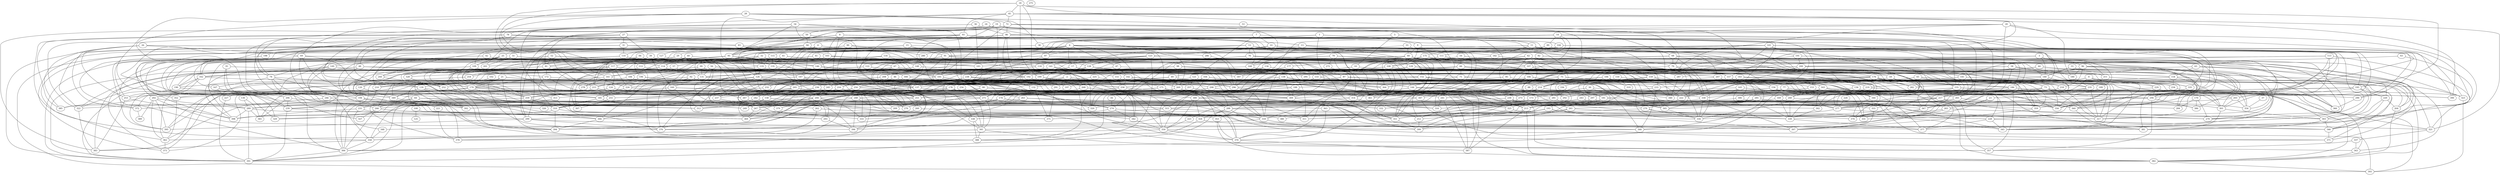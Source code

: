 strict graph "gnp_random_graph(400,0.015)" {
0;
1;
2;
3;
4;
5;
6;
7;
8;
9;
10;
11;
12;
13;
14;
15;
16;
17;
18;
19;
20;
21;
22;
23;
24;
25;
26;
27;
28;
29;
30;
31;
32;
33;
34;
35;
36;
37;
38;
39;
40;
41;
42;
43;
44;
45;
46;
47;
48;
49;
50;
51;
52;
53;
54;
55;
56;
57;
58;
59;
60;
61;
62;
63;
64;
65;
66;
67;
68;
69;
70;
71;
72;
73;
74;
75;
76;
77;
78;
79;
80;
81;
82;
83;
84;
85;
86;
87;
88;
89;
90;
91;
92;
93;
94;
95;
96;
97;
98;
99;
100;
101;
102;
103;
104;
105;
106;
107;
108;
109;
110;
111;
112;
113;
114;
115;
116;
117;
118;
119;
120;
121;
122;
123;
124;
125;
126;
127;
128;
129;
130;
131;
132;
133;
134;
135;
136;
137;
138;
139;
140;
141;
142;
143;
144;
145;
146;
147;
148;
149;
150;
151;
152;
153;
154;
155;
156;
157;
158;
159;
160;
161;
162;
163;
164;
165;
166;
167;
168;
169;
170;
171;
172;
173;
174;
175;
176;
177;
178;
179;
180;
181;
182;
183;
184;
185;
186;
187;
188;
189;
190;
191;
192;
193;
194;
195;
196;
197;
198;
199;
200;
201;
202;
203;
204;
205;
206;
207;
208;
209;
210;
211;
212;
213;
214;
215;
216;
217;
218;
219;
220;
221;
222;
223;
224;
225;
226;
227;
228;
229;
230;
231;
232;
233;
234;
235;
236;
237;
238;
239;
240;
241;
242;
243;
244;
245;
246;
247;
248;
249;
250;
251;
252;
253;
254;
255;
256;
257;
258;
259;
260;
261;
262;
263;
264;
265;
266;
267;
268;
269;
270;
271;
272;
273;
274;
275;
276;
277;
278;
279;
280;
281;
282;
283;
284;
285;
286;
287;
288;
289;
290;
291;
292;
293;
294;
295;
296;
297;
298;
299;
300;
301;
302;
303;
304;
305;
306;
307;
308;
309;
310;
311;
312;
313;
314;
315;
316;
317;
318;
319;
320;
321;
322;
323;
324;
325;
326;
327;
328;
329;
330;
331;
332;
333;
334;
335;
336;
337;
338;
339;
340;
341;
342;
343;
344;
345;
346;
347;
348;
349;
350;
351;
352;
353;
354;
355;
356;
357;
358;
359;
360;
361;
362;
363;
364;
365;
366;
367;
368;
369;
370;
371;
372;
373;
374;
375;
376;
377;
378;
379;
380;
381;
382;
383;
384;
385;
386;
387;
388;
389;
390;
391;
392;
393;
394;
395;
396;
397;
398;
399;
0 -- 229  [is_available=True, prob="0.537180944791"];
0 -- 181  [is_available=True, prob="0.696442936258"];
0 -- 281  [is_available=True, prob="1.0"];
0 -- 217  [is_available=True, prob="0.256006332077"];
0 -- 317  [is_available=True, prob="0.884787987378"];
0 -- 382  [is_available=True, prob="0.708928505376"];
1 -- 9  [is_available=True, prob="1.0"];
1 -- 314  [is_available=True, prob="0.610550393367"];
1 -- 109  [is_available=True, prob="0.542649428742"];
1 -- 38  [is_available=True, prob="0.739282972847"];
1 -- 153  [is_available=True, prob="0.858004850171"];
2 -- 197  [is_available=True, prob="1.0"];
2 -- 137  [is_available=True, prob="0.516161457626"];
2 -- 268  [is_available=True, prob="0.0295507249361"];
2 -- 210  [is_available=True, prob="1.0"];
2 -- 347  [is_available=True, prob="0.690065773314"];
2 -- 189  [is_available=True, prob="1.0"];
2 -- 350  [is_available=True, prob="0.0387359606175"];
3 -- 96  [is_available=True, prob="1.0"];
3 -- 259  [is_available=True, prob="0.530662569044"];
3 -- 140  [is_available=True, prob="0.444972167733"];
3 -- 189  [is_available=True, prob="1.0"];
3 -- 214  [is_available=True, prob="0.22394364634"];
4 -- 362  [is_available=True, prob="0.0992309695472"];
4 -- 359  [is_available=True, prob="0.485442954392"];
4 -- 158  [is_available=True, prob="0.206245879007"];
4 -- 126  [is_available=True, prob="0.935937580375"];
4 -- 111  [is_available=True, prob="1.0"];
5 -- 280  [is_available=True, prob="0.568531307467"];
5 -- 10  [is_available=True, prob="0.434732873361"];
5 -- 11  [is_available=True, prob="0.266888632391"];
6 -- 187  [is_available=True, prob="0.995442719695"];
6 -- 71  [is_available=True, prob="0.564866093132"];
6 -- 360  [is_available=True, prob="0.300319086789"];
6 -- 299  [is_available=True, prob="0.466307323036"];
6 -- 237  [is_available=True, prob="0.538159169735"];
6 -- 47  [is_available=True, prob="0.103993514447"];
6 -- 17  [is_available=True, prob="0.337415249943"];
6 -- 274  [is_available=True, prob="0.801938874284"];
6 -- 25  [is_available=True, prob="0.662851045911"];
6 -- 122  [is_available=True, prob="0.497355138345"];
6 -- 91  [is_available=True, prob="0.204967431088"];
6 -- 156  [is_available=True, prob="0.211093366557"];
7 -- 121  [is_available=True, prob="0.40444761999"];
7 -- 222  [is_available=True, prob="0.57647680706"];
7 -- 22  [is_available=True, prob="0.376016459524"];
7 -- 215  [is_available=True, prob="1.0"];
8 -- 194  [is_available=True, prob="0.857639229387"];
8 -- 103  [is_available=True, prob="0.48667944358"];
8 -- 297  [is_available=True, prob="0.830572264926"];
8 -- 364  [is_available=True, prob="0.730522026129"];
8 -- 13  [is_available=True, prob="0.543335885572"];
8 -- 246  [is_available=True, prob="0.960310638146"];
8 -- 250  [is_available=True, prob="0.800641005922"];
9 -- 176  [is_available=True, prob="0.284249800301"];
9 -- 60  [is_available=True, prob="0.98633388701"];
9 -- 173  [is_available=True, prob="1.0"];
9 -- 108  [is_available=True, prob="0.881277658319"];
10 -- 59  [is_available=True, prob="0.207031901922"];
10 -- 158  [is_available=True, prob="1.0"];
11 -- 97  [is_available=True, prob="0.802457121791"];
11 -- 219  [is_available=True, prob="0.989542857387"];
11 -- 105  [is_available=True, prob="0.544293116903"];
11 -- 182  [is_available=True, prob="1.0"];
11 -- 159  [is_available=True, prob="0.0609088314037"];
11 -- 191  [is_available=True, prob="0.760394553483"];
12 -- 131  [is_available=True, prob="0.657985231625"];
12 -- 197  [is_available=True, prob="1.0"];
12 -- 168  [is_available=True, prob="1.0"];
12 -- 76  [is_available=True, prob="0.137675083413"];
12 -- 397  [is_available=True, prob="0.274043031065"];
12 -- 155  [is_available=True, prob="0.162373689149"];
13 -- 133  [is_available=True, prob="0.462013379992"];
13 -- 294  [is_available=True, prob="0.880609300418"];
13 -- 49  [is_available=True, prob="0.861673016113"];
13 -- 212  [is_available=True, prob="0.161492781992"];
13 -- 29  [is_available=True, prob="0.252573180229"];
14 -- 97  [is_available=True, prob="0.696284258218"];
14 -- 296  [is_available=True, prob="0.812649528806"];
14 -- 335  [is_available=True, prob="0.518216087025"];
14 -- 144  [is_available=True, prob="0.589767695211"];
14 -- 277  [is_available=True, prob="1.0"];
14 -- 89  [is_available=True, prob="1.0"];
14 -- 351  [is_available=True, prob="0.457256279792"];
14 -- 341  [is_available=True, prob="0.97832784968"];
15 -- 91  [is_available=True, prob="1.0"];
15 -- 277  [is_available=True, prob="1.0"];
15 -- 126  [is_available=True, prob="1.0"];
15 -- 255  [is_available=True, prob="0.807636986744"];
16 -- 168  [is_available=True, prob="0.731513935379"];
16 -- 66  [is_available=True, prob="0.0986582524915"];
16 -- 186  [is_available=True, prob="0.44908255079"];
17 -- 354  [is_available=True, prob="1.0"];
17 -- 187  [is_available=True, prob="0.935071406385"];
17 -- 197  [is_available=True, prob="0.531747566171"];
17 -- 333  [is_available=True, prob="0.0771374759583"];
18 -- 224  [is_available=True, prob="0.862692169764"];
18 -- 161  [is_available=True, prob="1.0"];
18 -- 195  [is_available=True, prob="0.439481152139"];
18 -- 199  [is_available=True, prob="0.625081670402"];
18 -- 268  [is_available=True, prob="0.448968785176"];
18 -- 45  [is_available=True, prob="0.669452169466"];
18 -- 214  [is_available=True, prob="0.360317491067"];
19 -- 290  [is_available=True, prob="0.503574795172"];
19 -- 323  [is_available=True, prob="0.528834717992"];
19 -- 68  [is_available=True, prob="0.154286869404"];
19 -- 238  [is_available=True, prob="0.937981496943"];
19 -- 79  [is_available=True, prob="0.0205261609043"];
19 -- 50  [is_available=True, prob="1.0"];
19 -- 308  [is_available=True, prob="1.0"];
19 -- 185  [is_available=True, prob="0.54177182447"];
19 -- 383  [is_available=True, prob="0.191014485458"];
19 -- 95  [is_available=True, prob="0.685583473878"];
20 -- 332  [is_available=True, prob="1.0"];
20 -- 334  [is_available=True, prob="0.803918581646"];
20 -- 180  [is_available=True, prob="0.542556393289"];
20 -- 86  [is_available=True, prob="1.0"];
20 -- 345  [is_available=True, prob="0.386125239161"];
20 -- 127  [is_available=True, prob="0.717936652353"];
21 -- 289  [is_available=True, prob="0.251872574066"];
21 -- 388  [is_available=True, prob="1.0"];
21 -- 266  [is_available=True, prob="0.330769227597"];
21 -- 398  [is_available=True, prob="1.0"];
21 -- 80  [is_available=True, prob="0.674602001321"];
21 -- 305  [is_available=True, prob="0.276575246104"];
21 -- 179  [is_available=True, prob="0.0780093568334"];
21 -- 318  [is_available=True, prob="0.895734946427"];
22 -- 384  [is_available=True, prob="1.0"];
22 -- 195  [is_available=True, prob="0.48899229072"];
22 -- 167  [is_available=True, prob="1.0"];
22 -- 233  [is_available=True, prob="0.784978299431"];
22 -- 23  [is_available=True, prob="0.120586387966"];
22 -- 123  [is_available=True, prob="0.776027576768"];
23 -- 283  [is_available=True, prob="0.451669610429"];
23 -- 397  [is_available=True, prob="1.0"];
24 -- 201  [is_available=True, prob="0.577768793051"];
24 -- 50  [is_available=True, prob="0.875720345197"];
24 -- 261  [is_available=True, prob="0.51800356196"];
24 -- 269  [is_available=True, prob="0.239569409232"];
25 -- 391  [is_available=True, prob="0.169681354374"];
25 -- 328  [is_available=True, prob="1.0"];
25 -- 87  [is_available=True, prob="0.768507688672"];
25 -- 301  [is_available=True, prob="0.822111567932"];
25 -- 109  [is_available=True, prob="0.191736404938"];
25 -- 183  [is_available=True, prob="0.216692772955"];
25 -- 253  [is_available=True, prob="0.492776645019"];
26 -- 385  [is_available=True, prob="0.542006179925"];
26 -- 69  [is_available=True, prob="0.0539803900614"];
26 -- 171  [is_available=True, prob="0.985376484711"];
26 -- 372  [is_available=True, prob="0.972551506948"];
26 -- 253  [is_available=True, prob="0.0378383143751"];
26 -- 286  [is_available=True, prob="1.0"];
27 -- 48  [is_available=True, prob="1.0"];
27 -- 322  [is_available=True, prob="0.30155588354"];
27 -- 39  [is_available=True, prob="0.341959610893"];
27 -- 302  [is_available=True, prob="0.470711117007"];
27 -- 31  [is_available=True, prob="0.0523534287885"];
28 -- 38  [is_available=True, prob="0.772708425166"];
28 -- 72  [is_available=True, prob="0.279743570531"];
28 -- 329  [is_available=True, prob="0.608300195594"];
28 -- 392  [is_available=True, prob="1.0"];
28 -- 53  [is_available=True, prob="0.19760421164"];
28 -- 117  [is_available=True, prob="0.302796841741"];
29 -- 259  [is_available=True, prob="0.247936240493"];
29 -- 329  [is_available=True, prob="0.0532737846214"];
29 -- 366  [is_available=True, prob="0.0746052095176"];
29 -- 239  [is_available=True, prob="1.0"];
29 -- 209  [is_available=True, prob="0.381789375986"];
29 -- 375  [is_available=True, prob="0.171706164102"];
29 -- 57  [is_available=True, prob="1.0"];
30 -- 248  [is_available=True, prob="0.959298236145"];
30 -- 213  [is_available=True, prob="0.636895764801"];
30 -- 301  [is_available=True, prob="0.676961022302"];
31 -- 322  [is_available=True, prob="1.0"];
31 -- 391  [is_available=True, prob="0.429560477341"];
31 -- 103  [is_available=True, prob="0.351759587739"];
31 -- 110  [is_available=True, prob="0.959360272963"];
31 -- 351  [is_available=True, prob="0.928973905223"];
32 -- 161  [is_available=True, prob="0.270694976106"];
32 -- 67  [is_available=True, prob="0.108201861159"];
32 -- 361  [is_available=True, prob="0.96058180069"];
32 -- 81  [is_available=True, prob="0.263061411459"];
32 -- 370  [is_available=True, prob="0.699359470914"];
32 -- 149  [is_available=True, prob="1.0"];
32 -- 119  [is_available=True, prob="0.160522303179"];
33 -- 356  [is_available=True, prob="0.884087376088"];
33 -- 140  [is_available=True, prob="0.628497819879"];
34 -- 274  [is_available=True, prob="0.0311404000257"];
35 -- 384  [is_available=True, prob="0.533677933298"];
35 -- 369  [is_available=True, prob="0.274978869081"];
35 -- 295  [is_available=True, prob="1.0"];
36 -- 81  [is_available=True, prob="0.794226758377"];
36 -- 86  [is_available=True, prob="1.0"];
36 -- 183  [is_available=True, prob="0.13510528943"];
37 -- 354  [is_available=True, prob="0.166100576467"];
38 -- 235  [is_available=True, prob="0.107746860628"];
38 -- 198  [is_available=True, prob="0.712218921207"];
39 -- 128  [is_available=True, prob="1.0"];
39 -- 160  [is_available=True, prob="0.30241667166"];
39 -- 74  [is_available=True, prob="1.0"];
40 -- 184  [is_available=True, prob="1.0"];
40 -- 114  [is_available=True, prob="0.238249633568"];
40 -- 306  [is_available=True, prob="1.0"];
40 -- 215  [is_available=True, prob="1.0"];
41 -- 57  [is_available=True, prob="0.212146963762"];
41 -- 250  [is_available=True, prob="1.0"];
41 -- 105  [is_available=True, prob="1.0"];
42 -- 210  [is_available=True, prob="0.460664820503"];
42 -- 135  [is_available=True, prob="0.214583834716"];
43 -- 200  [is_available=True, prob="0.145369467791"];
43 -- 346  [is_available=True, prob="0.489252312756"];
44 -- 354  [is_available=True, prob="1.0"];
44 -- 388  [is_available=True, prob="0.149431748563"];
44 -- 71  [is_available=True, prob="0.78857733086"];
44 -- 366  [is_available=True, prob="0.181099876538"];
44 -- 284  [is_available=True, prob="0.14904904598"];
44 -- 287  [is_available=True, prob="0.353733181862"];
45 -- 321  [is_available=True, prob="0.425345034025"];
45 -- 69  [is_available=True, prob="0.208735238142"];
45 -- 390  [is_available=True, prob="0.036060362731"];
45 -- 72  [is_available=True, prob="0.040094225219"];
45 -- 93  [is_available=True, prob="1.0"];
45 -- 119  [is_available=True, prob="0.650215537195"];
45 -- 157  [is_available=True, prob="1.0"];
46 -- 232  [is_available=True, prob="0.520649534612"];
46 -- 269  [is_available=True, prob="0.148383936715"];
47 -- 211  [is_available=True, prob="1.0"];
47 -- 142  [is_available=True, prob="0.935385230053"];
47 -- 215  [is_available=True, prob="1.0"];
48 -- 64  [is_available=True, prob="0.419294294624"];
48 -- 265  [is_available=True, prob="1.0"];
48 -- 172  [is_available=True, prob="0.157366880124"];
48 -- 398  [is_available=True, prob="1.0"];
49 -- 163  [is_available=True, prob="0.985014629102"];
49 -- 362  [is_available=True, prob="1.0"];
49 -- 171  [is_available=True, prob="0.386800690024"];
49 -- 269  [is_available=True, prob="1.0"];
49 -- 178  [is_available=True, prob="0.462415698931"];
50 -- 74  [is_available=True, prob="1.0"];
50 -- 155  [is_available=True, prob="0.686531594025"];
50 -- 94  [is_available=True, prob="0.845022441535"];
51 -- 201  [is_available=True, prob="1.0"];
51 -- 109  [is_available=True, prob="1.0"];
51 -- 222  [is_available=True, prob="1.0"];
52 -- 352  [is_available=True, prob="1.0"];
52 -- 202  [is_available=True, prob="0.982548163551"];
52 -- 81  [is_available=True, prob="1.0"];
52 -- 277  [is_available=True, prob="0.202853996752"];
52 -- 215  [is_available=True, prob="0.401278191868"];
52 -- 282  [is_available=True, prob="0.899111953941"];
52 -- 220  [is_available=True, prob="0.384356928253"];
53 -- 351  [is_available=True, prob="0.441269378596"];
54 -- 137  [is_available=True, prob="0.105689162509"];
54 -- 74  [is_available=True, prob="0.152746888396"];
54 -- 300  [is_available=True, prob="0.168052312303"];
54 -- 78  [is_available=True, prob="0.197773188656"];
54 -- 342  [is_available=True, prob="0.833724608835"];
54 -- 95  [is_available=True, prob="0.42650323683"];
55 -- 340  [is_available=True, prob="0.624290421961"];
55 -- 60  [is_available=True, prob="1.0"];
55 -- 350  [is_available=True, prob="1.0"];
56 -- 160  [is_available=True, prob="0.772141711654"];
56 -- 320  [is_available=True, prob="0.72992720039"];
56 -- 131  [is_available=True, prob="0.861688443925"];
56 -- 374  [is_available=True, prob="0.668050415359"];
56 -- 247  [is_available=True, prob="0.446607332725"];
57 -- 307  [is_available=True, prob="0.337828661638"];
57 -- 92  [is_available=True, prob="0.571294316418"];
58 -- 180  [is_available=True, prob="0.271867351056"];
58 -- 335  [is_available=True, prob="0.195445278255"];
58 -- 132  [is_available=True, prob="0.847904508349"];
58 -- 254  [is_available=True, prob="0.726356249724"];
58 -- 217  [is_available=True, prob="1.0"];
59 -- 344  [is_available=True, prob="1.0"];
59 -- 186  [is_available=True, prob="1.0"];
59 -- 222  [is_available=True, prob="0.478258832712"];
60 -- 259  [is_available=True, prob="0.66286633795"];
60 -- 197  [is_available=True, prob="0.00128468323119"];
60 -- 79  [is_available=True, prob="0.913009194163"];
60 -- 361  [is_available=True, prob="1.0"];
60 -- 318  [is_available=True, prob="0.416972387326"];
60 -- 159  [is_available=True, prob="0.582254825133"];
61 -- 296  [is_available=True, prob="1.0"];
61 -- 273  [is_available=True, prob="1.0"];
61 -- 322  [is_available=True, prob="1.0"];
61 -- 206  [is_available=True, prob="0.326224427997"];
61 -- 135  [is_available=True, prob="1.0"];
62 -- 353  [is_available=True, prob="1.0"];
62 -- 169  [is_available=True, prob="0.43704574105"];
62 -- 81  [is_available=True, prob="0.841711411758"];
62 -- 85  [is_available=True, prob="0.936789635937"];
62 -- 279  [is_available=True, prob="0.595395032896"];
62 -- 347  [is_available=True, prob="0.409281487816"];
63 -- 154  [is_available=True, prob="1.0"];
63 -- 331  [is_available=True, prob="0.278368181221"];
63 -- 245  [is_available=True, prob="0.188779947128"];
63 -- 343  [is_available=True, prob="0.433481605995"];
64 -- 289  [is_available=True, prob="0.294663659453"];
64 -- 231  [is_available=True, prob="0.6193786985"];
64 -- 392  [is_available=True, prob="0.529604028015"];
64 -- 302  [is_available=True, prob="0.344561284563"];
64 -- 351  [is_available=True, prob="0.4392639671"];
65 -- 73  [is_available=True, prob="1.0"];
65 -- 330  [is_available=True, prob="0.425930598603"];
65 -- 364  [is_available=True, prob="1.0"];
65 -- 335  [is_available=True, prob="0.268574712009"];
65 -- 137  [is_available=True, prob="0.429378157171"];
65 -- 345  [is_available=True, prob="1.0"];
66 -- 194  [is_available=True, prob="0.314820850178"];
66 -- 295  [is_available=True, prob="0.261629544305"];
66 -- 73  [is_available=True, prob="0.646311332726"];
66 -- 75  [is_available=True, prob="1.0"];
66 -- 71  [is_available=True, prob="0.261342260829"];
67 -- 105  [is_available=True, prob="0.00954964014725"];
67 -- 176  [is_available=True, prob="0.75819986998"];
67 -- 396  [is_available=True, prob="1.0"];
67 -- 137  [is_available=True, prob="0.951837536353"];
68 -- 320  [is_available=True, prob="1.0"];
68 -- 211  [is_available=True, prob="0.898830795571"];
68 -- 108  [is_available=True, prob="0.575905766801"];
68 -- 302  [is_available=True, prob="0.490841515998"];
68 -- 79  [is_available=True, prob="0.142216480975"];
68 -- 304  [is_available=True, prob="0.94317774716"];
68 -- 334  [is_available=True, prob="0.437431392245"];
68 -- 312  [is_available=True, prob="1.0"];
68 -- 317  [is_available=True, prob="0.834391758893"];
69 -- 194  [is_available=True, prob="0.322857968988"];
69 -- 239  [is_available=True, prob="0.539184303562"];
69 -- 114  [is_available=True, prob="0.236580393966"];
69 -- 179  [is_available=True, prob="0.641117926621"];
69 -- 249  [is_available=True, prob="1.0"];
70 -- 131  [is_available=True, prob="0.786264873548"];
70 -- 292  [is_available=True, prob="0.149873860358"];
70 -- 107  [is_available=True, prob="0.397064517892"];
70 -- 141  [is_available=True, prob="0.567087950122"];
70 -- 272  [is_available=True, prob="0.890156956369"];
70 -- 370  [is_available=True, prob="0.69215945871"];
71 -- 197  [is_available=True, prob="0.642437593632"];
71 -- 371  [is_available=True, prob="0.815825928877"];
71 -- 245  [is_available=True, prob="1.0"];
71 -- 377  [is_available=True, prob="0.397884262522"];
72 -- 168  [is_available=True, prob="0.153416069278"];
72 -- 105  [is_available=True, prob="0.0622857709719"];
72 -- 299  [is_available=True, prob="0.387012726397"];
72 -- 303  [is_available=True, prob="1.0"];
72 -- 86  [is_available=True, prob="0.796054489959"];
72 -- 367  [is_available=True, prob="0.425658835419"];
72 -- 252  [is_available=True, prob="0.269800120567"];
73 -- 356  [is_available=True, prob="1.0"];
73 -- 358  [is_available=True, prob="1.0"];
73 -- 285  [is_available=True, prob="0.163314563456"];
73 -- 279  [is_available=True, prob="1.0"];
73 -- 367  [is_available=True, prob="0.524538327132"];
73 -- 317  [is_available=True, prob="0.0714489494762"];
74 -- 194  [is_available=True, prob="0.58837388404"];
74 -- 358  [is_available=True, prob="0.200051396013"];
74 -- 167  [is_available=True, prob="1.0"];
74 -- 139  [is_available=True, prob="0.783526886801"];
74 -- 349  [is_available=True, prob="0.611523693082"];
75 -- 228  [is_available=True, prob="0.989374739859"];
75 -- 136  [is_available=True, prob="0.177698633467"];
75 -- 271  [is_available=True, prob="0.697189190244"];
75 -- 212  [is_available=True, prob="0.532879575774"];
75 -- 374  [is_available=True, prob="1.0"];
75 -- 215  [is_available=True, prob="0.887090472611"];
75 -- 88  [is_available=True, prob="0.405708666025"];
75 -- 346  [is_available=True, prob="1.0"];
75 -- 316  [is_available=True, prob="0.354400379811"];
76 -- 128  [is_available=True, prob="0.85461729946"];
76 -- 320  [is_available=True, prob="0.82563488299"];
76 -- 107  [is_available=True, prob="0.221989821726"];
76 -- 318  [is_available=True, prob="0.0527878711177"];
77 -- 344  [is_available=True, prob="1.0"];
77 -- 384  [is_available=True, prob="1.0"];
77 -- 300  [is_available=True, prob="1.0"];
77 -- 382  [is_available=True, prob="0.638408683031"];
78 -- 385  [is_available=True, prob="0.04781884763"];
78 -- 132  [is_available=True, prob="0.400101988205"];
78 -- 179  [is_available=True, prob="1.0"];
78 -- 358  [is_available=True, prob="0.107777062757"];
78 -- 140  [is_available=True, prob="1.0"];
78 -- 83  [is_available=True, prob="0.490166263112"];
79 -- 162  [is_available=True, prob="0.550319393554"];
79 -- 305  [is_available=True, prob="0.991858573316"];
79 -- 157  [is_available=True, prob="0.0734325485997"];
80 -- 227  [is_available=True, prob="0.917931456052"];
80 -- 277  [is_available=True, prob="0.0301839606749"];
80 -- 242  [is_available=True, prob="0.973564757267"];
80 -- 309  [is_available=True, prob="0.58517314198"];
80 -- 351  [is_available=True, prob="1.0"];
81 -- 172  [is_available=True, prob="0.248988165669"];
81 -- 373  [is_available=True, prob="0.74414371187"];
81 -- 278  [is_available=True, prob="1.0"];
81 -- 152  [is_available=True, prob="0.91850068299"];
82 -- 356  [is_available=True, prob="1.0"];
82 -- 170  [is_available=True, prob="0.473177028561"];
82 -- 107  [is_available=True, prob="0.312142043477"];
82 -- 139  [is_available=True, prob="0.840883153252"];
82 -- 314  [is_available=True, prob="0.683563049113"];
83 -- 330  [is_available=True, prob="0.315820117307"];
83 -- 115  [is_available=True, prob="0.383567509953"];
83 -- 179  [is_available=True, prob="1.0"];
84 -- 196  [is_available=True, prob="0.245511279701"];
84 -- 146  [is_available=True, prob="0.159189726239"];
84 -- 267  [is_available=True, prob="1.0"];
84 -- 124  [is_available=True, prob="0.654045398157"];
84 -- 221  [is_available=True, prob="0.738756832541"];
85 -- 298  [is_available=True, prob="0.81650442071"];
85 -- 156  [is_available=True, prob="0.318170004347"];
86 -- 192  [is_available=True, prob="1.0"];
86 -- 199  [is_available=True, prob="1.0"];
86 -- 266  [is_available=True, prob="0.527033472622"];
86 -- 277  [is_available=True, prob="0.424869722691"];
86 -- 312  [is_available=True, prob="0.417940300826"];
86 -- 94  [is_available=True, prob="0.602996926564"];
86 -- 351  [is_available=True, prob="0.0443346893083"];
87 -- 186  [is_available=True, prob="0.6707578349"];
87 -- 132  [is_available=True, prob="1.0"];
87 -- 236  [is_available=True, prob="0.592465387541"];
87 -- 367  [is_available=True, prob="0.866802991414"];
88 -- 181  [is_available=True, prob="0.278725900665"];
89 -- 301  [is_available=True, prob="1.0"];
89 -- 147  [is_available=True, prob="1.0"];
89 -- 294  [is_available=True, prob="0.828239224249"];
89 -- 95  [is_available=True, prob="0.29063243427"];
90 -- 280  [is_available=True, prob="1.0"];
90 -- 393  [is_available=True, prob="1.0"];
90 -- 162  [is_available=True, prob="0.490340222895"];
90 -- 338  [is_available=True, prob="1.0"];
90 -- 182  [is_available=True, prob="1.0"];
91 -- 288  [is_available=True, prob="0.155564309478"];
91 -- 162  [is_available=True, prob="0.172467178741"];
91 -- 327  [is_available=True, prob="0.103519837013"];
91 -- 105  [is_available=True, prob="1.0"];
91 -- 118  [is_available=True, prob="1.0"];
91 -- 216  [is_available=True, prob="1.0"];
92 -- 388  [is_available=True, prob="1.0"];
92 -- 356  [is_available=True, prob="0.465016963868"];
92 -- 276  [is_available=True, prob="1.0"];
92 -- 120  [is_available=True, prob="0.820322295467"];
92 -- 379  [is_available=True, prob="0.046201746134"];
93 -- 246  [is_available=True, prob="0.330799597393"];
93 -- 104  [is_available=True, prob="0.993612150906"];
93 -- 330  [is_available=True, prob="1.0"];
93 -- 110  [is_available=True, prob="0.94634344101"];
93 -- 146  [is_available=True, prob="0.774082985174"];
93 -- 341  [is_available=True, prob="1.0"];
93 -- 214  [is_available=True, prob="0.848356557423"];
94 -- 320  [is_available=True, prob="0.129664561986"];
94 -- 293  [is_available=True, prob="1.0"];
94 -- 142  [is_available=True, prob="0.412212166914"];
94 -- 207  [is_available=True, prob="0.738599939181"];
94 -- 112  [is_available=True, prob="0.372738047538"];
94 -- 339  [is_available=True, prob="0.1849638396"];
94 -- 244  [is_available=True, prob="0.144430121357"];
94 -- 373  [is_available=True, prob="0.0178094455746"];
94 -- 349  [is_available=True, prob="0.611849117017"];
94 -- 95  [is_available=True, prob="0.637070365366"];
95 -- 174  [is_available=True, prob="1.0"];
95 -- 146  [is_available=True, prob="0.79130642391"];
95 -- 244  [is_available=True, prob="0.16966798182"];
95 -- 117  [is_available=True, prob="1.0"];
95 -- 251  [is_available=True, prob="0.982178657242"];
95 -- 252  [is_available=True, prob="1.0"];
96 -- 303  [is_available=True, prob="0.637385172215"];
96 -- 176  [is_available=True, prob="0.991151368152"];
96 -- 180  [is_available=True, prob="0.643271970213"];
96 -- 279  [is_available=True, prob="0.679754521691"];
96 -- 218  [is_available=True, prob="0.696922077293"];
96 -- 317  [is_available=True, prob="0.375629483504"];
96 -- 126  [is_available=True, prob="0.351019824614"];
97 -- 129  [is_available=True, prob="0.58976067012"];
97 -- 304  [is_available=True, prob="0.324254160942"];
97 -- 152  [is_available=True, prob="1.0"];
97 -- 122  [is_available=True, prob="0.055241747657"];
97 -- 251  [is_available=True, prob="0.499907702735"];
98 -- 288  [is_available=True, prob="0.720747138278"];
98 -- 293  [is_available=True, prob="0.338257839327"];
98 -- 267  [is_available=True, prob="0.899415298866"];
98 -- 238  [is_available=True, prob="0.401302352171"];
98 -- 305  [is_available=True, prob="0.0291560412489"];
98 -- 211  [is_available=True, prob="0.104664571242"];
98 -- 351  [is_available=True, prob="0.229470419406"];
99 -- 376  [is_available=True, prob="0.198294239351"];
99 -- 185  [is_available=True, prob="0.969722758795"];
99 -- 131  [is_available=True, prob="0.656257000954"];
99 -- 311  [is_available=True, prob="0.516943811211"];
99 -- 151  [is_available=True, prob="0.838025909334"];
100 -- 369  [is_available=True, prob="1.0"];
100 -- 125  [is_available=True, prob="0.823317633483"];
101 -- 193  [is_available=True, prob="0.792154721071"];
101 -- 386  [is_available=True, prob="0.703729972067"];
101 -- 390  [is_available=True, prob="1.0"];
101 -- 367  [is_available=True, prob="0.936585743347"];
101 -- 114  [is_available=True, prob="1.0"];
101 -- 115  [is_available=True, prob="0.819783030608"];
101 -- 214  [is_available=True, prob="0.728644574569"];
101 -- 111  [is_available=True, prob="1.0"];
102 -- 376  [is_available=True, prob="0.843020524292"];
102 -- 252  [is_available=True, prob="0.161825374434"];
103 -- 192  [is_available=True, prob="0.373814814134"];
103 -- 224  [is_available=True, prob="1.0"];
103 -- 201  [is_available=True, prob="0.856675290456"];
103 -- 183  [is_available=True, prob="0.80049125894"];
104 -- 208  [is_available=True, prob="1.0"];
104 -- 290  [is_available=True, prob="1.0"];
104 -- 155  [is_available=True, prob="1.0"];
104 -- 175  [is_available=True, prob="0.869829415851"];
105 -- 258  [is_available=True, prob="0.380300096384"];
105 -- 132  [is_available=True, prob="1.0"];
105 -- 202  [is_available=True, prob="1.0"];
105 -- 356  [is_available=True, prob="0.228614393935"];
106 -- 359  [is_available=True, prob="0.0916539403609"];
106 -- 247  [is_available=True, prob="0.0910627473349"];
106 -- 281  [is_available=True, prob="0.334398552804"];
106 -- 219  [is_available=True, prob="0.885625041252"];
106 -- 188  [is_available=True, prob="0.0131473550857"];
106 -- 319  [is_available=True, prob="0.452395245143"];
107 -- 166  [is_available=True, prob="1.0"];
107 -- 271  [is_available=True, prob="0.453188734861"];
107 -- 210  [is_available=True, prob="0.102384991528"];
107 -- 154  [is_available=True, prob="1.0"];
107 -- 282  [is_available=True, prob="0.592126061551"];
107 -- 287  [is_available=True, prob="0.677915780531"];
108 -- 131  [is_available=True, prob="1.0"];
108 -- 328  [is_available=True, prob="0.371533643744"];
108 -- 311  [is_available=True, prob="0.181983817309"];
108 -- 284  [is_available=True, prob="0.657434609469"];
108 -- 361  [is_available=True, prob="0.633140583876"];
109 -- 239  [is_available=True, prob="0.859006028264"];
109 -- 313  [is_available=True, prob="0.318174343522"];
109 -- 318  [is_available=True, prob="1.0"];
110 -- 384  [is_available=True, prob="0.0993973308937"];
110 -- 398  [is_available=True, prob="0.958391240593"];
110 -- 112  [is_available=True, prob="0.266530014177"];
110 -- 147  [is_available=True, prob="0.288865289136"];
110 -- 244  [is_available=True, prob="1.0"];
111 -- 330  [is_available=True, prob="0.845582817653"];
111 -- 333  [is_available=True, prob="1.0"];
111 -- 371  [is_available=True, prob="1.0"];
111 -- 118  [is_available=True, prob="1.0"];
112 -- 185  [is_available=True, prob="0.880853399701"];
112 -- 154  [is_available=True, prob="0.378231916883"];
112 -- 313  [is_available=True, prob="1.0"];
113 -- 145  [is_available=True, prob="0.558906975947"];
113 -- 203  [is_available=True, prob="0.860700900995"];
113 -- 356  [is_available=True, prob="0.338326274117"];
113 -- 149  [is_available=True, prob="1.0"];
113 -- 321  [is_available=True, prob="0.244463884274"];
114 -- 131  [is_available=True, prob="0.160284546346"];
114 -- 391  [is_available=True, prob="1.0"];
114 -- 218  [is_available=True, prob="0.891608975428"];
115 -- 135  [is_available=True, prob="0.0772988792841"];
115 -- 395  [is_available=True, prob="1.0"];
115 -- 144  [is_available=True, prob="1.0"];
115 -- 119  [is_available=True, prob="0.00768175020098"];
116 -- 388  [is_available=True, prob="0.924417859349"];
116 -- 186  [is_available=True, prob="1.0"];
116 -- 148  [is_available=True, prob="0.364656305406"];
116 -- 237  [is_available=True, prob="1.0"];
117 -- 224  [is_available=True, prob="1.0"];
117 -- 301  [is_available=True, prob="1.0"];
117 -- 184  [is_available=True, prob="0.059036452785"];
117 -- 370  [is_available=True, prob="1.0"];
117 -- 179  [is_available=True, prob="0.852272632941"];
117 -- 120  [is_available=True, prob="0.0977914502456"];
117 -- 190  [is_available=True, prob="0.60486368603"];
118 -- 161  [is_available=True, prob="1.0"];
118 -- 133  [is_available=True, prob="0.254466963087"];
118 -- 145  [is_available=True, prob="0.880024952482"];
118 -- 383  [is_available=True, prob="0.195516891207"];
119 -- 334  [is_available=True, prob="1.0"];
119 -- 307  [is_available=True, prob="0.723945475569"];
119 -- 126  [is_available=True, prob="0.0971924098594"];
120 -- 194  [is_available=True, prob="1.0"];
120 -- 349  [is_available=True, prob="1.0"];
121 -- 368  [is_available=True, prob="1.0"];
121 -- 257  [is_available=True, prob="1.0"];
121 -- 247  [is_available=True, prob="0.385185844555"];
121 -- 318  [is_available=True, prob="0.186567846765"];
122 -- 295  [is_available=True, prob="0.969072146938"];
122 -- 235  [is_available=True, prob="0.398359326486"];
122 -- 244  [is_available=True, prob="0.608474053111"];
122 -- 254  [is_available=True, prob="0.179751702458"];
123 -- 128  [is_available=True, prob="0.738413709077"];
123 -- 391  [is_available=True, prob="0.462056982094"];
123 -- 308  [is_available=True, prob="0.295285411475"];
123 -- 376  [is_available=True, prob="0.121934344082"];
123 -- 217  [is_available=True, prob="0.343831585922"];
124 -- 395  [is_available=True, prob="0.32935673534"];
124 -- 309  [is_available=True, prob="0.6618384752"];
126 -- 379  [is_available=True, prob="0.0061652243517"];
126 -- 205  [is_available=True, prob="1.0"];
126 -- 304  [is_available=True, prob="0.107057567137"];
126 -- 274  [is_available=True, prob="0.483284754877"];
126 -- 372  [is_available=True, prob="0.595592577158"];
126 -- 153  [is_available=True, prob="0.308990338195"];
126 -- 271  [is_available=True, prob="0.00719756628449"];
127 -- 299  [is_available=True, prob="0.138093724675"];
127 -- 135  [is_available=True, prob="1.0"];
128 -- 199  [is_available=True, prob="0.854273857403"];
128 -- 208  [is_available=True, prob="0.634350464129"];
128 -- 318  [is_available=True, prob="1.0"];
128 -- 157  [is_available=True, prob="0.237474564744"];
128 -- 190  [is_available=True, prob="1.0"];
129 -- 192  [is_available=True, prob="0.506574612799"];
129 -- 322  [is_available=True, prob="0.288609982495"];
129 -- 321  [is_available=True, prob="0.204700717849"];
129 -- 270  [is_available=True, prob="0.840521372089"];
129 -- 208  [is_available=True, prob="1.0"];
129 -- 159  [is_available=True, prob="1.0"];
130 -- 289  [is_available=True, prob="0.824288043009"];
130 -- 365  [is_available=True, prob="0.130266150738"];
131 -- 144  [is_available=True, prob="0.477276255719"];
131 -- 376  [is_available=True, prob="0.025701362904"];
131 -- 323  [is_available=True, prob="0.103196589314"];
131 -- 185  [is_available=True, prob="0.719334159929"];
132 -- 375  [is_available=True, prob="0.562616649061"];
133 -- 224  [is_available=True, prob="0.693605327531"];
133 -- 169  [is_available=True, prob="0.488136336946"];
133 -- 139  [is_available=True, prob="0.241961328863"];
133 -- 340  [is_available=True, prob="1.0"];
133 -- 233  [is_available=True, prob="0.89249520604"];
133 -- 251  [is_available=True, prob="0.997574430012"];
134 -- 304  [is_available=True, prob="0.861139300259"];
134 -- 331  [is_available=True, prob="0.374226006474"];
134 -- 187  [is_available=True, prob="0.979535831764"];
135 -- 194  [is_available=True, prob="1.0"];
135 -- 140  [is_available=True, prob="0.0872897248433"];
135 -- 147  [is_available=True, prob="0.0925720167144"];
135 -- 276  [is_available=True, prob="1.0"];
136 -- 290  [is_available=True, prob="0.0846649391602"];
136 -- 181  [is_available=True, prob="1.0"];
137 -- 231  [is_available=True, prob="0.500763825377"];
137 -- 273  [is_available=True, prob="0.0600624797489"];
138 -- 305  [is_available=True, prob="1.0"];
138 -- 210  [is_available=True, prob="0.659020670518"];
138 -- 364  [is_available=True, prob="0.905810984245"];
138 -- 309  [is_available=True, prob="0.0563678887079"];
138 -- 174  [is_available=True, prob="0.3925457846"];
139 -- 392  [is_available=True, prob="0.903902694073"];
139 -- 203  [is_available=True, prob="0.204233699324"];
139 -- 349  [is_available=True, prob="1.0"];
139 -- 394  [is_available=True, prob="0.0496207120406"];
140 -- 360  [is_available=True, prob="0.153990748102"];
140 -- 217  [is_available=True, prob="0.619103486438"];
140 -- 156  [is_available=True, prob="0.970781946624"];
141 -- 232  [is_available=True, prob="0.0415789132421"];
141 -- 178  [is_available=True, prob="0.513676497372"];
141 -- 283  [is_available=True, prob="0.719609673016"];
141 -- 142  [is_available=True, prob="0.446531243722"];
142 -- 258  [is_available=True, prob="0.243295814842"];
142 -- 163  [is_available=True, prob="0.729516617324"];
142 -- 202  [is_available=True, prob="0.496461180582"];
142 -- 171  [is_available=True, prob="0.150816091204"];
142 -- 291  [is_available=True, prob="0.573305511352"];
142 -- 382  [is_available=True, prob="0.410449835164"];
142 -- 378  [is_available=True, prob="0.10653773982"];
142 -- 317  [is_available=True, prob="0.406198197611"];
143 -- 355  [is_available=True, prob="1.0"];
143 -- 297  [is_available=True, prob="0.320805059025"];
143 -- 234  [is_available=True, prob="1.0"];
143 -- 179  [is_available=True, prob="0.675714157998"];
144 -- 230  [is_available=True, prob="0.142549524173"];
144 -- 276  [is_available=True, prob="0.52312185213"];
144 -- 222  [is_available=True, prob="0.633636702728"];
145 -- 264  [is_available=True, prob="0.748590614993"];
145 -- 178  [is_available=True, prob="1.0"];
145 -- 277  [is_available=True, prob="1.0"];
145 -- 155  [is_available=True, prob="0.936723231642"];
146 -- 147  [is_available=True, prob="0.717582010207"];
146 -- 308  [is_available=True, prob="0.840039540674"];
146 -- 213  [is_available=True, prob="1.0"];
147 -- 163  [is_available=True, prob="0.481692209212"];
147 -- 236  [is_available=True, prob="0.906915264693"];
147 -- 245  [is_available=True, prob="0.511886714174"];
147 -- 247  [is_available=True, prob="0.348049540386"];
147 -- 216  [is_available=True, prob="0.871503035209"];
148 -- 215  [is_available=True, prob="0.19233392168"];
148 -- 207  [is_available=True, prob="1.0"];
149 -- 384  [is_available=True, prob="0.319779449951"];
149 -- 162  [is_available=True, prob="0.143872701954"];
149 -- 246  [is_available=True, prob="0.337364243696"];
149 -- 248  [is_available=True, prob="1.0"];
150 -- 360  [is_available=True, prob="0.442696770494"];
150 -- 258  [is_available=True, prob="0.518958019977"];
150 -- 319  [is_available=True, prob="1.0"];
151 -- 258  [is_available=True, prob="0.691819040846"];
151 -- 188  [is_available=True, prob="0.96327814329"];
152 -- 293  [is_available=True, prob="1.0"];
152 -- 390  [is_available=True, prob="0.0537872019467"];
152 -- 178  [is_available=True, prob="0.676436329236"];
152 -- 214  [is_available=True, prob="0.881534652157"];
152 -- 345  [is_available=True, prob="0.301238875168"];
153 -- 173  [is_available=True, prob="0.462320530707"];
153 -- 343  [is_available=True, prob="0.224563372582"];
154 -- 354  [is_available=True, prob="0.891457068626"];
154 -- 294  [is_available=True, prob="1.0"];
154 -- 234  [is_available=True, prob="1.0"];
154 -- 282  [is_available=True, prob="0.81960326735"];
155 -- 323  [is_available=True, prob="1.0"];
155 -- 241  [is_available=True, prob="0.91626825171"];
155 -- 204  [is_available=True, prob="0.881379770215"];
155 -- 334  [is_available=True, prob="0.0821567215738"];
155 -- 240  [is_available=True, prob="1.0"];
155 -- 366  [is_available=True, prob="0.148403450496"];
156 -- 388  [is_available=True, prob="1.0"];
156 -- 396  [is_available=True, prob="0.853819181493"];
156 -- 367  [is_available=True, prob="1.0"];
156 -- 240  [is_available=True, prob="0.268920999873"];
156 -- 381  [is_available=True, prob="0.492787480994"];
157 -- 368  [is_available=True, prob="1.0"];
157 -- 163  [is_available=True, prob="0.729393091112"];
157 -- 336  [is_available=True, prob="0.947494314719"];
158 -- 397  [is_available=True, prob="0.951576280196"];
158 -- 398  [is_available=True, prob="0.835495506944"];
158 -- 249  [is_available=True, prob="0.19060672983"];
158 -- 315  [is_available=True, prob="0.273994903501"];
159 -- 359  [is_available=True, prob="0.653446604119"];
159 -- 296  [is_available=True, prob="0.983808176672"];
159 -- 334  [is_available=True, prob="0.782748317842"];
159 -- 214  [is_available=True, prob="1.0"];
160 -- 325  [is_available=True, prob="0.569413547283"];
160 -- 312  [is_available=True, prob="0.852806198357"];
160 -- 373  [is_available=True, prob="0.277499235398"];
160 -- 251  [is_available=True, prob="0.11651265555"];
161 -- 384  [is_available=True, prob="0.51821533238"];
161 -- 204  [is_available=True, prob="1.0"];
161 -- 278  [is_available=True, prob="0.326064465204"];
161 -- 344  [is_available=True, prob="0.804455453697"];
162 -- 395  [is_available=True, prob="1.0"];
162 -- 269  [is_available=True, prob="1.0"];
162 -- 253  [is_available=True, prob="1.0"];
162 -- 190  [is_available=True, prob="0.279256737668"];
163 -- 360  [is_available=True, prob="0.743060966885"];
163 -- 240  [is_available=True, prob="0.310698558933"];
163 -- 306  [is_available=True, prob="0.0181517505652"];
163 -- 217  [is_available=True, prob="0.891861302265"];
164 -- 209  [is_available=True, prob="1.0"];
164 -- 218  [is_available=True, prob="0.957208098795"];
164 -- 301  [is_available=True, prob="1.0"];
164 -- 205  [is_available=True, prob="1.0"];
164 -- 269  [is_available=True, prob="0.621944893162"];
165 -- 297  [is_available=True, prob="0.233391359621"];
165 -- 339  [is_available=True, prob="0.203341024202"];
165 -- 331  [is_available=True, prob="0.783450994773"];
165 -- 399  [is_available=True, prob="1.0"];
166 -- 234  [is_available=True, prob="0.942191648999"];
166 -- 344  [is_available=True, prob="0.88469730288"];
166 -- 216  [is_available=True, prob="0.845419752645"];
166 -- 314  [is_available=True, prob="0.377477795348"];
166 -- 223  [is_available=True, prob="0.105751059434"];
167 -- 369  [is_available=True, prob="0.937567942"];
167 -- 227  [is_available=True, prob="1.0"];
168 -- 387  [is_available=True, prob="1.0"];
168 -- 174  [is_available=True, prob="1.0"];
169 -- 339  [is_available=True, prob="0.63523283575"];
169 -- 318  [is_available=True, prob="1.0"];
169 -- 386  [is_available=True, prob="0.628934967001"];
170 -- 284  [is_available=True, prob="1.0"];
170 -- 386  [is_available=True, prob="1.0"];
170 -- 279  [is_available=True, prob="0.391666736212"];
171 -- 353  [is_available=True, prob="0.194102794171"];
171 -- 325  [is_available=True, prob="0.809117822952"];
171 -- 369  [is_available=True, prob="0.337745083802"];
171 -- 204  [is_available=True, prob="0.169934591011"];
171 -- 339  [is_available=True, prob="1.0"];
171 -- 376  [is_available=True, prob="0.515874890537"];
171 -- 222  [is_available=True, prob="0.736845850369"];
172 -- 179  [is_available=True, prob="0.710582174471"];
172 -- 310  [is_available=True, prob="0.76952881196"];
172 -- 311  [is_available=True, prob="0.330077268794"];
172 -- 251  [is_available=True, prob="0.0527327524807"];
173 -- 193  [is_available=True, prob="0.607666514347"];
173 -- 249  [is_available=True, prob="0.706676825854"];
174 -- 228  [is_available=True, prob="1.0"];
174 -- 299  [is_available=True, prob="0.340094191079"];
174 -- 239  [is_available=True, prob="0.837926208044"];
174 -- 277  [is_available=True, prob="0.599349812594"];
174 -- 376  [is_available=True, prob="0.814362877949"];
174 -- 316  [is_available=True, prob="1.0"];
175 -- 396  [is_available=True, prob="0.141367436948"];
175 -- 177  [is_available=True, prob="0.75923250118"];
175 -- 340  [is_available=True, prob="0.800179146335"];
175 -- 264  [is_available=True, prob="0.352082170539"];
175 -- 350  [is_available=True, prob="1.0"];
176 -- 229  [is_available=True, prob="1.0"];
176 -- 359  [is_available=True, prob="1.0"];
176 -- 364  [is_available=True, prob="1.0"];
176 -- 233  [is_available=True, prob="1.0"];
176 -- 377  [is_available=True, prob="0.184835164618"];
176 -- 250  [is_available=True, prob="1.0"];
176 -- 282  [is_available=True, prob="0.0231353396013"];
177 -- 187  [is_available=True, prob="0.398820248638"];
177 -- 309  [is_available=True, prob="1.0"];
178 -- 227  [is_available=True, prob="1.0"];
178 -- 265  [is_available=True, prob="1.0"];
178 -- 266  [is_available=True, prob="0.841119919174"];
178 -- 331  [is_available=True, prob="1.0"];
178 -- 369  [is_available=True, prob="0.204467130082"];
178 -- 341  [is_available=True, prob="0.372669836613"];
178 -- 342  [is_available=True, prob="0.0941377130868"];
178 -- 399  [is_available=True, prob="0.534059093399"];
178 -- 394  [is_available=True, prob="0.734136545049"];
179 -- 352  [is_available=True, prob="0.161615432998"];
179 -- 241  [is_available=True, prob="0.22169514319"];
179 -- 249  [is_available=True, prob="0.815349437286"];
179 -- 185  [is_available=True, prob="0.971509123779"];
179 -- 349  [is_available=True, prob="0.177344784789"];
180 -- 235  [is_available=True, prob="1.0"];
181 -- 354  [is_available=True, prob="0.537579276674"];
181 -- 333  [is_available=True, prob="0.793978397817"];
181 -- 311  [is_available=True, prob="0.340063719033"];
182 -- 381  [is_available=True, prob="0.774520310352"];
182 -- 183  [is_available=True, prob="0.293424790719"];
183 -- 238  [is_available=True, prob="0.992432507729"];
183 -- 342  [is_available=True, prob="1.0"];
184 -- 263  [is_available=True, prob="0.456271486231"];
184 -- 349  [is_available=True, prob="0.668218705815"];
184 -- 190  [is_available=True, prob="0.902088912143"];
184 -- 213  [is_available=True, prob="1.0"];
185 -- 310  [is_available=True, prob="0.920891976864"];
185 -- 247  [is_available=True, prob="0.566519147728"];
185 -- 377  [is_available=True, prob="0.423397419269"];
186 -- 292  [is_available=True, prob="0.118373293355"];
186 -- 357  [is_available=True, prob="0.33509643812"];
186 -- 303  [is_available=True, prob="1.0"];
186 -- 374  [is_available=True, prob="1.0"];
186 -- 314  [is_available=True, prob="0.191736437298"];
187 -- 296  [is_available=True, prob="0.884604483408"];
188 -- 247  [is_available=True, prob="0.786552327956"];
188 -- 212  [is_available=True, prob="0.287541358491"];
188 -- 309  [is_available=True, prob="1.0"];
189 -- 356  [is_available=True, prob="0.944304236541"];
190 -- 391  [is_available=True, prob="0.383058449006"];
190 -- 206  [is_available=True, prob="0.730363873353"];
191 -- 200  [is_available=True, prob="0.577313313998"];
191 -- 361  [is_available=True, prob="0.184455539985"];
191 -- 323  [is_available=True, prob="0.317119634416"];
192 -- 258  [is_available=True, prob="0.222109675202"];
192 -- 257  [is_available=True, prob="0.982998447359"];
192 -- 312  [is_available=True, prob="0.343102679815"];
192 -- 350  [is_available=True, prob="0.012958319861"];
193 -- 228  [is_available=True, prob="0.0579277623236"];
193 -- 397  [is_available=True, prob="1.0"];
193 -- 212  [is_available=True, prob="0.674005540817"];
193 -- 375  [is_available=True, prob="0.994945928912"];
194 -- 231  [is_available=True, prob="1.0"];
194 -- 209  [is_available=True, prob="0.877739062784"];
194 -- 372  [is_available=True, prob="0.613263864592"];
194 -- 310  [is_available=True, prob="0.159667356144"];
194 -- 279  [is_available=True, prob="0.157981887648"];
194 -- 221  [is_available=True, prob="0.871742953432"];
195 -- 203  [is_available=True, prob="0.832908656848"];
195 -- 303  [is_available=True, prob="0.630827022873"];
195 -- 217  [is_available=True, prob="0.74702477321"];
195 -- 220  [is_available=True, prob="0.72528597204"];
195 -- 255  [is_available=True, prob="1.0"];
196 -- 392  [is_available=True, prob="0.538494203638"];
196 -- 298  [is_available=True, prob="1.0"];
196 -- 294  [is_available=True, prob="0.54737317701"];
196 -- 278  [is_available=True, prob="0.266932424354"];
197 -- 209  [is_available=True, prob="1.0"];
198 -- 372  [is_available=True, prob="0.508777772013"];
199 -- 228  [is_available=True, prob="0.407127395901"];
199 -- 268  [is_available=True, prob="0.126870260332"];
199 -- 205  [is_available=True, prob="0.330072394903"];
200 -- 356  [is_available=True, prob="0.0161182591298"];
200 -- 211  [is_available=True, prob="0.253894538017"];
200 -- 309  [is_available=True, prob="0.771520075491"];
200 -- 315  [is_available=True, prob="0.838589549144"];
200 -- 222  [is_available=True, prob="1.0"];
202 -- 289  [is_available=True, prob="0.691532140893"];
202 -- 389  [is_available=True, prob="0.605119455543"];
202 -- 362  [is_available=True, prob="0.669002784114"];
202 -- 395  [is_available=True, prob="0.00586368683517"];
202 -- 396  [is_available=True, prob="0.77666396824"];
203 -- 354  [is_available=True, prob="0.64907153723"];
203 -- 301  [is_available=True, prob="0.76967132353"];
203 -- 213  [is_available=True, prob="1.0"];
204 -- 391  [is_available=True, prob="0.929592239483"];
204 -- 359  [is_available=True, prob="1.0"];
204 -- 333  [is_available=True, prob="1.0"];
204 -- 312  [is_available=True, prob="0.0760051605351"];
205 -- 395  [is_available=True, prob="0.23166961774"];
205 -- 370  [is_available=True, prob="0.298331674652"];
205 -- 237  [is_available=True, prob="0.0477474166897"];
205 -- 242  [is_available=True, prob="0.843173984469"];
206 -- 274  [is_available=True, prob="0.305455041857"];
206 -- 365  [is_available=True, prob="0.916178707564"];
206 -- 239  [is_available=True, prob="0.266811740293"];
207 -- 292  [is_available=True, prob="0.291325125886"];
207 -- 219  [is_available=True, prob="0.567869361225"];
207 -- 285  [is_available=True, prob="0.286092126287"];
208 -- 315  [is_available=True, prob="0.75431330124"];
208 -- 232  [is_available=True, prob="0.807407155368"];
210 -- 384  [is_available=True, prob="0.196271175456"];
211 -- 235  [is_available=True, prob="0.0347280001428"];
211 -- 264  [is_available=True, prob="1.0"];
212 -- 399  [is_available=True, prob="1.0"];
213 -- 387  [is_available=True, prob="0.361432414901"];
213 -- 380  [is_available=True, prob="0.69018831011"];
213 -- 382  [is_available=True, prob="0.842705326363"];
214 -- 360  [is_available=True, prob="1.0"];
214 -- 273  [is_available=True, prob="0.359336654111"];
214 -- 347  [is_available=True, prob="0.389869954651"];
214 -- 312  [is_available=True, prob="1.0"];
215 -- 321  [is_available=True, prob="1.0"];
215 -- 383  [is_available=True, prob="0.235019901959"];
215 -- 255  [is_available=True, prob="0.750606567051"];
216 -- 385  [is_available=True, prob="0.175460056769"];
216 -- 251  [is_available=True, prob="1.0"];
216 -- 260  [is_available=True, prob="0.518768292692"];
216 -- 237  [is_available=True, prob="0.976494180186"];
216 -- 276  [is_available=True, prob="0.235767404002"];
217 -- 325  [is_available=True, prob="0.33266681251"];
217 -- 303  [is_available=True, prob="1.0"];
217 -- 369  [is_available=True, prob="1.0"];
217 -- 277  [is_available=True, prob="1.0"];
217 -- 382  [is_available=True, prob="1.0"];
218 -- 317  [is_available=True, prob="1.0"];
218 -- 302  [is_available=True, prob="0.920843257958"];
219 -- 393  [is_available=True, prob="1.0"];
219 -- 314  [is_available=True, prob="0.980319992954"];
220 -- 264  [is_available=True, prob="0.39788574884"];
220 -- 377  [is_available=True, prob="1.0"];
220 -- 346  [is_available=True, prob="0.96420663946"];
221 -- 378  [is_available=True, prob="1.0"];
222 -- 270  [is_available=True, prob="1.0"];
223 -- 350  [is_available=True, prob="1.0"];
224 -- 333  [is_available=True, prob="0.131638699546"];
224 -- 378  [is_available=True, prob="1.0"];
225 -- 296  [is_available=True, prob="0.146507401362"];
225 -- 338  [is_available=True, prob="0.701238101698"];
226 -- 277  [is_available=True, prob="0.414810304904"];
227 -- 391  [is_available=True, prob="1.0"];
228 -- 321  [is_available=True, prob="0.872686758738"];
228 -- 377  [is_available=True, prob="0.46248335735"];
228 -- 345  [is_available=True, prob="0.614593840582"];
229 -- 266  [is_available=True, prob="0.401594950672"];
229 -- 294  [is_available=True, prob="0.898629511912"];
229 -- 345  [is_available=True, prob="1.0"];
230 -- 288  [is_available=True, prob="0.115998780243"];
230 -- 355  [is_available=True, prob="0.975497195457"];
230 -- 382  [is_available=True, prob="0.982632200949"];
231 -- 357  [is_available=True, prob="0.889732159921"];
231 -- 398  [is_available=True, prob="1.0"];
231 -- 348  [is_available=True, prob="0.810775584075"];
232 -- 310  [is_available=True, prob="0.157723874748"];
233 -- 368  [is_available=True, prob="1.0"];
233 -- 271  [is_available=True, prob="1.0"];
233 -- 340  [is_available=True, prob="0.247205796522"];
234 -- 390  [is_available=True, prob="0.715003669341"];
235 -- 352  [is_available=True, prob="0.343486334922"];
235 -- 265  [is_available=True, prob="0.988400394876"];
235 -- 277  [is_available=True, prob="0.93495625009"];
235 -- 317  [is_available=True, prob="0.577117044873"];
236 -- 259  [is_available=True, prob="0.777409660629"];
236 -- 276  [is_available=True, prob="0.053203445185"];
236 -- 277  [is_available=True, prob="1.0"];
236 -- 246  [is_available=True, prob="1.0"];
237 -- 262  [is_available=True, prob="1.0"];
238 -- 291  [is_available=True, prob="1.0"];
238 -- 296  [is_available=True, prob="0.997968566575"];
238 -- 250  [is_available=True, prob="0.508518876154"];
239 -- 391  [is_available=True, prob="0.218013472475"];
239 -- 299  [is_available=True, prob="0.720385224483"];
240 -- 261  [is_available=True, prob="0.439725833847"];
240 -- 339  [is_available=True, prob="0.668975686013"];
240 -- 345  [is_available=True, prob="0.863919073482"];
241 -- 387  [is_available=True, prob="0.603613993938"];
241 -- 316  [is_available=True, prob="1.0"];
242 -- 385  [is_available=True, prob="0.893952967081"];
242 -- 363  [is_available=True, prob="0.357690695966"];
243 -- 371  [is_available=True, prob="1.0"];
243 -- 247  [is_available=True, prob="0.0566888171849"];
244 -- 252  [is_available=True, prob="1.0"];
245 -- 247  [is_available=True, prob="0.985545753291"];
246 -- 326  [is_available=True, prob="1.0"];
246 -- 362  [is_available=True, prob="0.426231877447"];
247 -- 333  [is_available=True, prob="0.673583104881"];
247 -- 369  [is_available=True, prob="0.264019501314"];
248 -- 322  [is_available=True, prob="1.0"];
248 -- 324  [is_available=True, prob="0.870354463105"];
248 -- 329  [is_available=True, prob="0.0410781440004"];
248 -- 396  [is_available=True, prob="0.73567821796"];
248 -- 276  [is_available=True, prob="1.0"];
250 -- 267  [is_available=True, prob="0.0162907321313"];
250 -- 332  [is_available=True, prob="0.158570889582"];
250 -- 253  [is_available=True, prob="0.306790340259"];
251 -- 260  [is_available=True, prob="1.0"];
251 -- 379  [is_available=True, prob="0.48205463613"];
252 -- 394  [is_available=True, prob="0.850731878043"];
253 -- 398  [is_available=True, prob="1.0"];
253 -- 383  [is_available=True, prob="0.511677384767"];
254 -- 365  [is_available=True, prob="0.79194062027"];
255 -- 307  [is_available=True, prob="0.273624564457"];
256 -- 271  [is_available=True, prob="0.348551676109"];
257 -- 394  [is_available=True, prob="0.710279349379"];
257 -- 281  [is_available=True, prob="1.0"];
258 -- 259  [is_available=True, prob="0.644034985596"];
258 -- 361  [is_available=True, prob="0.119582085533"];
259 -- 266  [is_available=True, prob="0.994019208792"];
259 -- 270  [is_available=True, prob="0.928417385961"];
259 -- 310  [is_available=True, prob="0.681025637639"];
260 -- 304  [is_available=True, prob="1.0"];
260 -- 343  [is_available=True, prob="0.248817532832"];
261 -- 324  [is_available=True, prob="0.827674594539"];
261 -- 317  [is_available=True, prob="0.940670016747"];
261 -- 399  [is_available=True, prob="0.368738717978"];
262 -- 358  [is_available=True, prob="0.0549163177576"];
262 -- 318  [is_available=True, prob="1.0"];
263 -- 368  [is_available=True, prob="0.894739647871"];
263 -- 396  [is_available=True, prob="0.144785917641"];
263 -- 356  [is_available=True, prob="0.225088573976"];
263 -- 326  [is_available=True, prob="0.688618907603"];
264 -- 382  [is_available=True, prob="0.75118588577"];
265 -- 357  [is_available=True, prob="0.0534596881745"];
265 -- 360  [is_available=True, prob="1.0"];
265 -- 332  [is_available=True, prob="0.797176610662"];
265 -- 276  [is_available=True, prob="1.0"];
266 -- 384  [is_available=True, prob="0.635210443305"];
266 -- 293  [is_available=True, prob="0.878857700581"];
266 -- 327  [is_available=True, prob="0.229760992015"];
267 -- 369  [is_available=True, prob="1.0"];
267 -- 370  [is_available=True, prob="0.341262199154"];
268 -- 313  [is_available=True, prob="1.0"];
268 -- 387  [is_available=True, prob="0.636486380639"];
269 -- 288  [is_available=True, prob="0.247526662528"];
269 -- 373  [is_available=True, prob="1.0"];
269 -- 311  [is_available=True, prob="0.978049991048"];
269 -- 345  [is_available=True, prob="0.69909774687"];
270 -- 334  [is_available=True, prob="0.132606885393"];
270 -- 317  [is_available=True, prob="0.458719837385"];
270 -- 351  [is_available=True, prob="0.522821436177"];
271 -- 332  [is_available=True, prob="0.897073967121"];
271 -- 341  [is_available=True, prob="0.704516487823"];
271 -- 379  [is_available=True, prob="1.0"];
272 -- 314  [is_available=True, prob="0.964297195702"];
273 -- 288  [is_available=True, prob="0.203323489719"];
273 -- 284  [is_available=True, prob="1.0"];
274 -- 398  [is_available=True, prob="0.999040053632"];
274 -- 342  [is_available=True, prob="0.52331172207"];
274 -- 346  [is_available=True, prob="1.0"];
277 -- 311  [is_available=True, prob="0.592876003392"];
277 -- 279  [is_available=True, prob="0.173507260659"];
281 -- 356  [is_available=True, prob="0.926109276068"];
281 -- 320  [is_available=True, prob="0.25049086049"];
283 -- 339  [is_available=True, prob="1.0"];
283 -- 303  [is_available=True, prob="0.635070791212"];
283 -- 341  [is_available=True, prob="0.988115059767"];
285 -- 289  [is_available=True, prob="0.406112486641"];
285 -- 356  [is_available=True, prob="0.648587740468"];
285 -- 305  [is_available=True, prob="0.89773257898"];
285 -- 346  [is_available=True, prob="0.029027478933"];
285 -- 399  [is_available=True, prob="0.599025740418"];
286 -- 296  [is_available=True, prob="1.0"];
287 -- 340  [is_available=True, prob="0.0584092995827"];
288 -- 324  [is_available=True, prob="1.0"];
288 -- 399  [is_available=True, prob="0.10986393366"];
288 -- 374  [is_available=True, prob="0.37020723564"];
288 -- 388  [is_available=True, prob="0.983462166102"];
289 -- 353  [is_available=True, prob="0.663155010009"];
289 -- 391  [is_available=True, prob="0.0562691491659"];
289 -- 365  [is_available=True, prob="0.437848914026"];
289 -- 398  [is_available=True, prob="0.491923039822"];
290 -- 366  [is_available=True, prob="0.628105634092"];
291 -- 375  [is_available=True, prob="0.910070820675"];
293 -- 396  [is_available=True, prob="1.0"];
294 -- 386  [is_available=True, prob="0.812835082131"];
294 -- 357  [is_available=True, prob="0.485567865798"];
294 -- 367  [is_available=True, prob="0.766252014682"];
296 -- 314  [is_available=True, prob="0.56663361664"];
297 -- 305  [is_available=True, prob="0.841512089638"];
297 -- 350  [is_available=True, prob="0.651559257168"];
298 -- 330  [is_available=True, prob="0.781855087341"];
298 -- 378  [is_available=True, prob="0.72434329842"];
299 -- 395  [is_available=True, prob="0.266957989989"];
299 -- 368  [is_available=True, prob="0.91498687389"];
299 -- 376  [is_available=True, prob="0.0653770804114"];
300 -- 324  [is_available=True, prob="0.960458328709"];
300 -- 301  [is_available=True, prob="0.34162801599"];
300 -- 376  [is_available=True, prob="0.931934625415"];
300 -- 350  [is_available=True, prob="1.0"];
301 -- 303  [is_available=True, prob="0.557587217199"];
301 -- 381  [is_available=True, prob="0.838853535808"];
302 -- 339  [is_available=True, prob="0.703851752798"];
303 -- 381  [is_available=True, prob="1.0"];
303 -- 346  [is_available=True, prob="0.366909117854"];
304 -- 394  [is_available=True, prob="0.852140035628"];
305 -- 334  [is_available=True, prob="0.209852118451"];
306 -- 345  [is_available=True, prob="0.26184512787"];
306 -- 316  [is_available=True, prob="0.204131883274"];
308 -- 392  [is_available=True, prob="0.697982377248"];
308 -- 364  [is_available=True, prob="0.719145873759"];
309 -- 310  [is_available=True, prob="0.0644185133773"];
309 -- 381  [is_available=True, prob="0.082732475519"];
310 -- 329  [is_available=True, prob="0.523636704384"];
310 -- 394  [is_available=True, prob="1.0"];
310 -- 339  [is_available=True, prob="1.0"];
313 -- 391  [is_available=True, prob="1.0"];
313 -- 375  [is_available=True, prob="0.954728807351"];
314 -- 315  [is_available=True, prob="0.874645273983"];
314 -- 316  [is_available=True, prob="0.993710877224"];
315 -- 338  [is_available=True, prob="0.0175949339192"];
315 -- 380  [is_available=True, prob="0.376111801192"];
318 -- 393  [is_available=True, prob="0.541105654692"];
318 -- 348  [is_available=True, prob="0.416937571352"];
319 -- 325  [is_available=True, prob="0.805736764788"];
321 -- 337  [is_available=True, prob="0.832242357098"];
322 -- 383  [is_available=True, prob="0.718037283222"];
323 -- 393  [is_available=True, prob="0.17253706047"];
324 -- 358  [is_available=True, prob="1.0"];
324 -- 397  [is_available=True, prob="0.882717736227"];
325 -- 331  [is_available=True, prob="1.0"];
325 -- 351  [is_available=True, prob="0.351504620233"];
328 -- 392  [is_available=True, prob="0.218716488393"];
330 -- 397  [is_available=True, prob="0.989423181421"];
330 -- 334  [is_available=True, prob="0.23206695736"];
330 -- 375  [is_available=True, prob="1.0"];
335 -- 381  [is_available=True, prob="0.420527487064"];
336 -- 363  [is_available=True, prob="0.0243361063631"];
337 -- 357  [is_available=True, prob="0.950935659937"];
337 -- 343  [is_available=True, prob="0.64268337303"];
338 -- 388  [is_available=True, prob="1.0"];
338 -- 341  [is_available=True, prob="0.779996841205"];
339 -- 377  [is_available=True, prob="0.735875182308"];
341 -- 388  [is_available=True, prob="0.252778298274"];
341 -- 357  [is_available=True, prob="1.0"];
341 -- 362  [is_available=True, prob="1.0"];
342 -- 350  [is_available=True, prob="0.300761608134"];
343 -- 382  [is_available=True, prob="0.253721651785"];
344 -- 374  [is_available=True, prob="0.902450987291"];
346 -- 371  [is_available=True, prob="0.806444273194"];
347 -- 392  [is_available=True, prob="0.0689029206318"];
347 -- 371  [is_available=True, prob="1.0"];
348 -- 358  [is_available=True, prob="1.0"];
349 -- 394  [is_available=True, prob="0.595505862714"];
350 -- 370  [is_available=True, prob="0.973913748033"];
350 -- 378  [is_available=True, prob="0.311515278694"];
351 -- 399  [is_available=True, prob="1.0"];
352 -- 362  [is_available=True, prob="0.88900472017"];
353 -- 370  [is_available=True, prob="0.827977295669"];
353 -- 382  [is_available=True, prob="0.14451291983"];
355 -- 397  [is_available=True, prob="1.0"];
358 -- 384  [is_available=True, prob="0.339598923544"];
358 -- 383  [is_available=True, prob="1.0"];
359 -- 397  [is_available=True, prob="1.0"];
360 -- 381  [is_available=True, prob="1.0"];
362 -- 373  [is_available=True, prob="1.0"];
363 -- 370  [is_available=True, prob="0.921859427332"];
367 -- 368  [is_available=True, prob="0.124458028812"];
367 -- 374  [is_available=True, prob="1.0"];
370 -- 387  [is_available=True, prob="0.628130741863"];
372 -- 389  [is_available=True, prob="0.497505308561"];
382 -- 393  [is_available=True, prob="1.0"];
384 -- 391  [is_available=True, prob="0.781523794989"];
}
